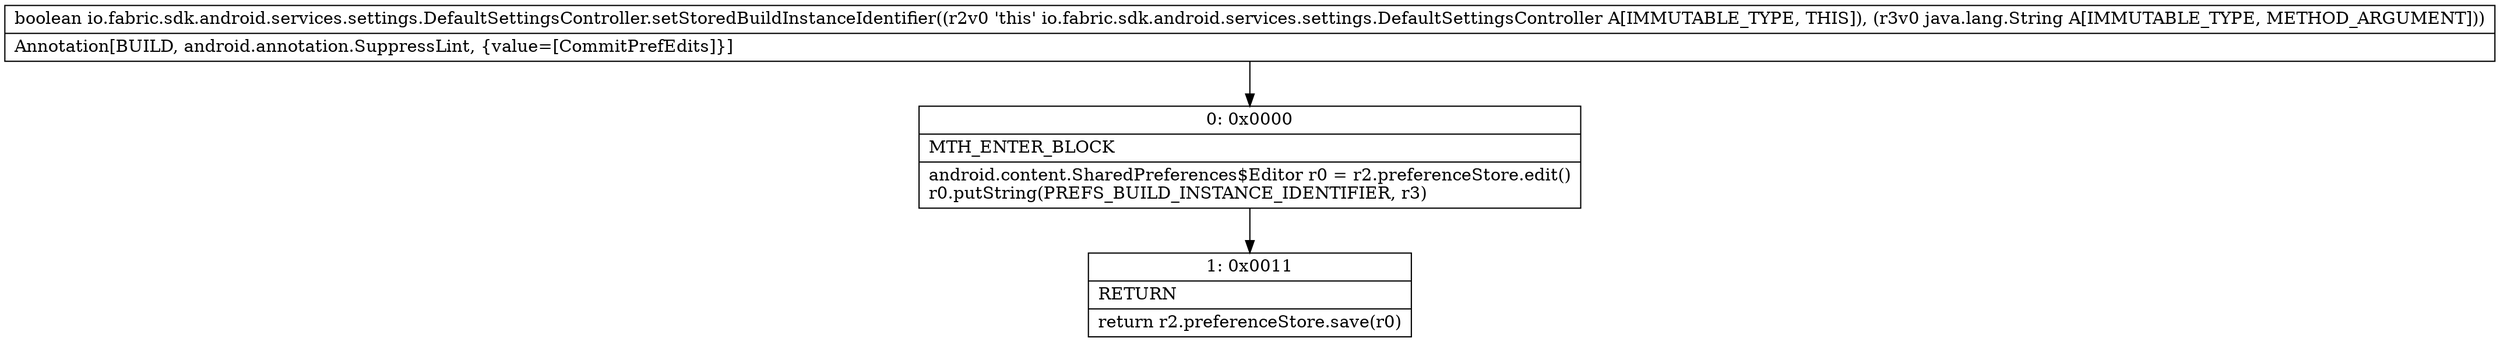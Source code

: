 digraph "CFG forio.fabric.sdk.android.services.settings.DefaultSettingsController.setStoredBuildInstanceIdentifier(Ljava\/lang\/String;)Z" {
Node_0 [shape=record,label="{0\:\ 0x0000|MTH_ENTER_BLOCK\l|android.content.SharedPreferences$Editor r0 = r2.preferenceStore.edit()\lr0.putString(PREFS_BUILD_INSTANCE_IDENTIFIER, r3)\l}"];
Node_1 [shape=record,label="{1\:\ 0x0011|RETURN\l|return r2.preferenceStore.save(r0)\l}"];
MethodNode[shape=record,label="{boolean io.fabric.sdk.android.services.settings.DefaultSettingsController.setStoredBuildInstanceIdentifier((r2v0 'this' io.fabric.sdk.android.services.settings.DefaultSettingsController A[IMMUTABLE_TYPE, THIS]), (r3v0 java.lang.String A[IMMUTABLE_TYPE, METHOD_ARGUMENT]))  | Annotation[BUILD, android.annotation.SuppressLint, \{value=[CommitPrefEdits]\}]\l}"];
MethodNode -> Node_0;
Node_0 -> Node_1;
}

